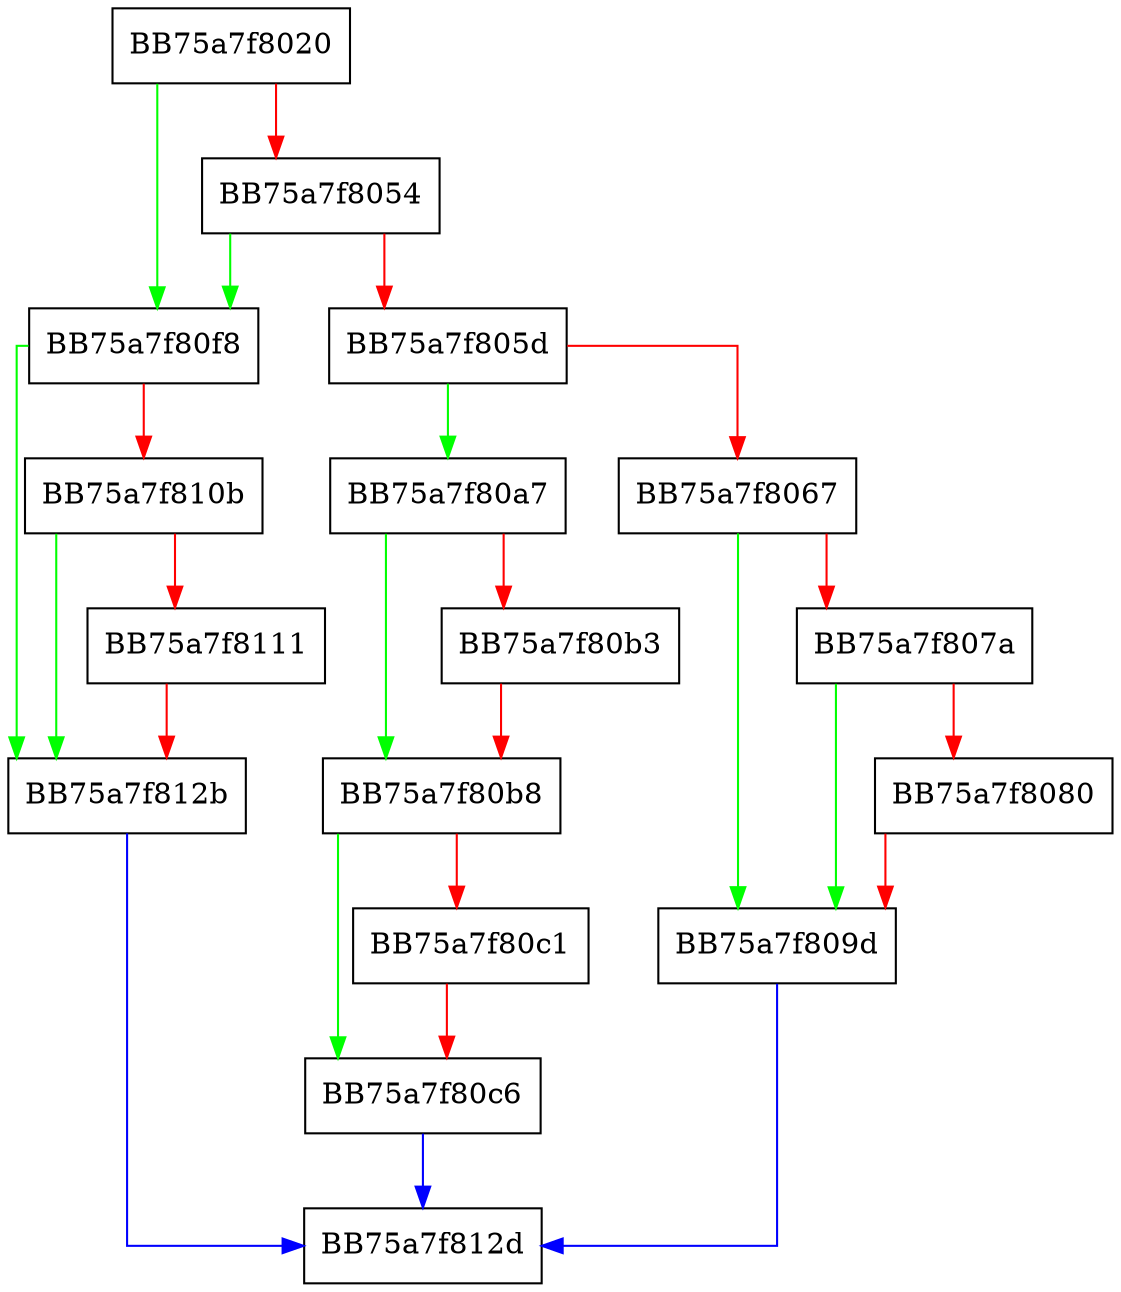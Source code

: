 digraph CleanFile {
  node [shape="box"];
  graph [splines=ortho];
  BB75a7f8020 -> BB75a7f80f8 [color="green"];
  BB75a7f8020 -> BB75a7f8054 [color="red"];
  BB75a7f8054 -> BB75a7f80f8 [color="green"];
  BB75a7f8054 -> BB75a7f805d [color="red"];
  BB75a7f805d -> BB75a7f80a7 [color="green"];
  BB75a7f805d -> BB75a7f8067 [color="red"];
  BB75a7f8067 -> BB75a7f809d [color="green"];
  BB75a7f8067 -> BB75a7f807a [color="red"];
  BB75a7f807a -> BB75a7f809d [color="green"];
  BB75a7f807a -> BB75a7f8080 [color="red"];
  BB75a7f8080 -> BB75a7f809d [color="red"];
  BB75a7f809d -> BB75a7f812d [color="blue"];
  BB75a7f80a7 -> BB75a7f80b8 [color="green"];
  BB75a7f80a7 -> BB75a7f80b3 [color="red"];
  BB75a7f80b3 -> BB75a7f80b8 [color="red"];
  BB75a7f80b8 -> BB75a7f80c6 [color="green"];
  BB75a7f80b8 -> BB75a7f80c1 [color="red"];
  BB75a7f80c1 -> BB75a7f80c6 [color="red"];
  BB75a7f80c6 -> BB75a7f812d [color="blue"];
  BB75a7f80f8 -> BB75a7f812b [color="green"];
  BB75a7f80f8 -> BB75a7f810b [color="red"];
  BB75a7f810b -> BB75a7f812b [color="green"];
  BB75a7f810b -> BB75a7f8111 [color="red"];
  BB75a7f8111 -> BB75a7f812b [color="red"];
  BB75a7f812b -> BB75a7f812d [color="blue"];
}